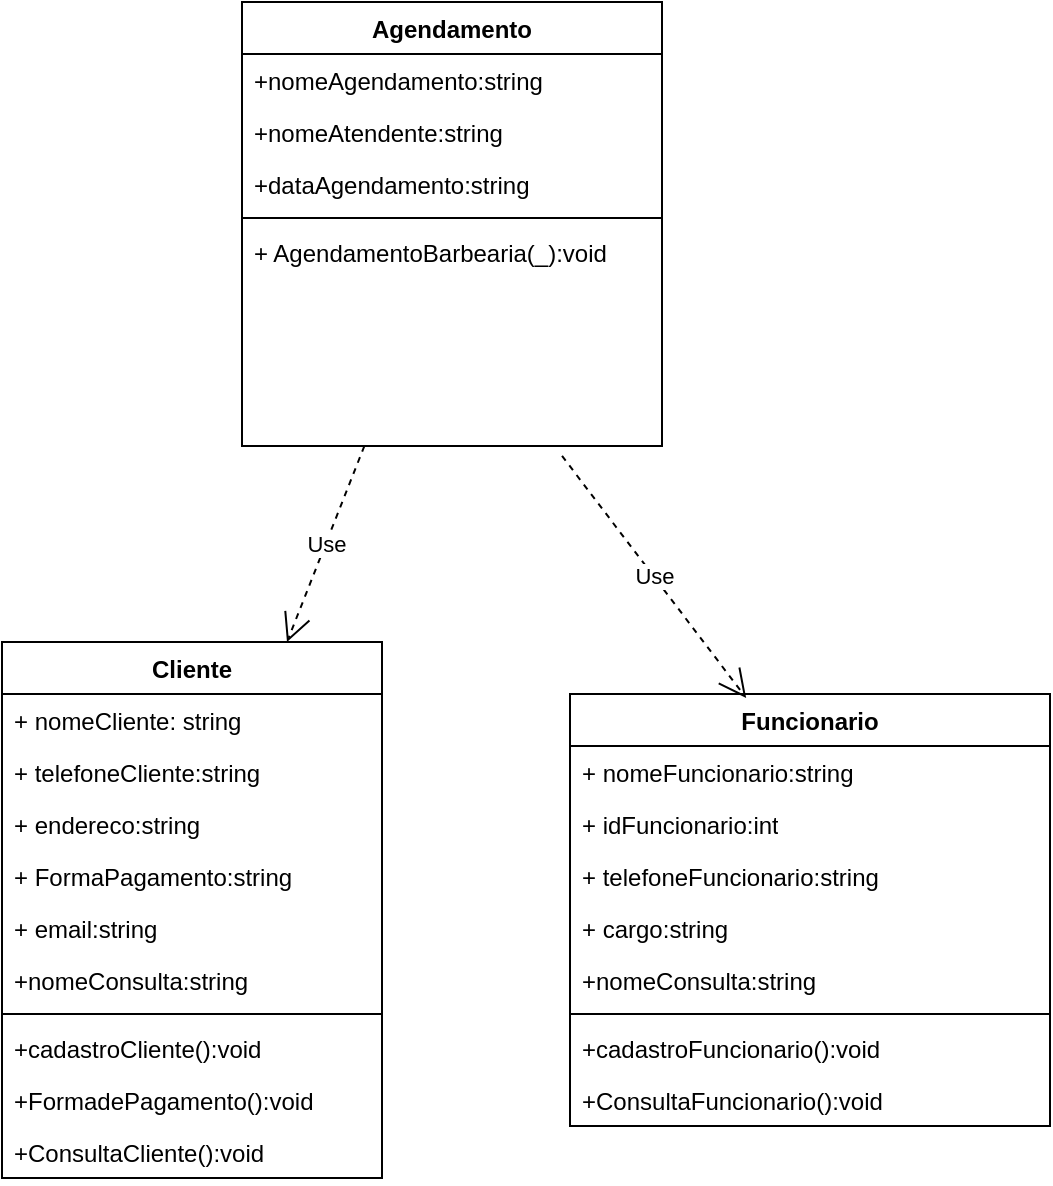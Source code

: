 <mxfile version="21.7.5" type="device">
  <diagram id="C5RBs43oDa-KdzZeNtuy" name="Page-1">
    <mxGraphModel dx="1434" dy="733" grid="1" gridSize="10" guides="1" tooltips="1" connect="1" arrows="1" fold="1" page="1" pageScale="1" pageWidth="827" pageHeight="1169" math="0" shadow="0">
      <root>
        <mxCell id="WIyWlLk6GJQsqaUBKTNV-0" />
        <mxCell id="WIyWlLk6GJQsqaUBKTNV-1" parent="WIyWlLk6GJQsqaUBKTNV-0" />
        <mxCell id="NUmAIs0rncEAsMwpYX_R-13" value="Cliente" style="swimlane;fontStyle=1;align=center;verticalAlign=top;childLayout=stackLayout;horizontal=1;startSize=26;horizontalStack=0;resizeParent=1;resizeParentMax=0;resizeLast=0;collapsible=1;marginBottom=0;whiteSpace=wrap;html=1;" parent="WIyWlLk6GJQsqaUBKTNV-1" vertex="1">
          <mxGeometry x="130" y="380" width="190" height="268" as="geometry" />
        </mxCell>
        <mxCell id="NUmAIs0rncEAsMwpYX_R-27" value="+ nomeCliente: string" style="text;strokeColor=none;fillColor=none;align=left;verticalAlign=top;spacingLeft=4;spacingRight=4;overflow=hidden;rotatable=0;points=[[0,0.5],[1,0.5]];portConstraint=eastwest;whiteSpace=wrap;html=1;" parent="NUmAIs0rncEAsMwpYX_R-13" vertex="1">
          <mxGeometry y="26" width="190" height="26" as="geometry" />
        </mxCell>
        <mxCell id="NUmAIs0rncEAsMwpYX_R-28" value="+ telefoneCliente:string" style="text;strokeColor=none;fillColor=none;align=left;verticalAlign=top;spacingLeft=4;spacingRight=4;overflow=hidden;rotatable=0;points=[[0,0.5],[1,0.5]];portConstraint=eastwest;whiteSpace=wrap;html=1;" parent="NUmAIs0rncEAsMwpYX_R-13" vertex="1">
          <mxGeometry y="52" width="190" height="26" as="geometry" />
        </mxCell>
        <mxCell id="NUmAIs0rncEAsMwpYX_R-29" value="+ endereco:string" style="text;strokeColor=none;fillColor=none;align=left;verticalAlign=top;spacingLeft=4;spacingRight=4;overflow=hidden;rotatable=0;points=[[0,0.5],[1,0.5]];portConstraint=eastwest;whiteSpace=wrap;html=1;" parent="NUmAIs0rncEAsMwpYX_R-13" vertex="1">
          <mxGeometry y="78" width="190" height="26" as="geometry" />
        </mxCell>
        <mxCell id="NUmAIs0rncEAsMwpYX_R-38" value="+ FormaPagamento:string" style="text;strokeColor=none;fillColor=none;align=left;verticalAlign=top;spacingLeft=4;spacingRight=4;overflow=hidden;rotatable=0;points=[[0,0.5],[1,0.5]];portConstraint=eastwest;whiteSpace=wrap;html=1;" parent="NUmAIs0rncEAsMwpYX_R-13" vertex="1">
          <mxGeometry y="104" width="190" height="26" as="geometry" />
        </mxCell>
        <mxCell id="ixRs9yWLq9UyDLmkh1OD-2" value="+ email:string" style="text;strokeColor=none;fillColor=none;align=left;verticalAlign=top;spacingLeft=4;spacingRight=4;overflow=hidden;rotatable=0;points=[[0,0.5],[1,0.5]];portConstraint=eastwest;whiteSpace=wrap;html=1;" vertex="1" parent="NUmAIs0rncEAsMwpYX_R-13">
          <mxGeometry y="130" width="190" height="26" as="geometry" />
        </mxCell>
        <mxCell id="ixRs9yWLq9UyDLmkh1OD-4" value="+nomeConsulta:string" style="text;strokeColor=none;fillColor=none;align=left;verticalAlign=top;spacingLeft=4;spacingRight=4;overflow=hidden;rotatable=0;points=[[0,0.5],[1,0.5]];portConstraint=eastwest;whiteSpace=wrap;html=1;" vertex="1" parent="NUmAIs0rncEAsMwpYX_R-13">
          <mxGeometry y="156" width="190" height="26" as="geometry" />
        </mxCell>
        <mxCell id="NUmAIs0rncEAsMwpYX_R-15" value="" style="line;strokeWidth=1;fillColor=none;align=left;verticalAlign=middle;spacingTop=-1;spacingLeft=3;spacingRight=3;rotatable=0;labelPosition=right;points=[];portConstraint=eastwest;strokeColor=inherit;" parent="NUmAIs0rncEAsMwpYX_R-13" vertex="1">
          <mxGeometry y="182" width="190" height="8" as="geometry" />
        </mxCell>
        <mxCell id="ixRs9yWLq9UyDLmkh1OD-1" value="+cadastroCliente():void" style="text;strokeColor=none;fillColor=none;align=left;verticalAlign=top;spacingLeft=4;spacingRight=4;overflow=hidden;rotatable=0;points=[[0,0.5],[1,0.5]];portConstraint=eastwest;whiteSpace=wrap;html=1;" vertex="1" parent="NUmAIs0rncEAsMwpYX_R-13">
          <mxGeometry y="190" width="190" height="26" as="geometry" />
        </mxCell>
        <mxCell id="NUmAIs0rncEAsMwpYX_R-16" value="+FormadePagamento():void" style="text;strokeColor=none;fillColor=none;align=left;verticalAlign=top;spacingLeft=4;spacingRight=4;overflow=hidden;rotatable=0;points=[[0,0.5],[1,0.5]];portConstraint=eastwest;whiteSpace=wrap;html=1;" parent="NUmAIs0rncEAsMwpYX_R-13" vertex="1">
          <mxGeometry y="216" width="190" height="26" as="geometry" />
        </mxCell>
        <mxCell id="ixRs9yWLq9UyDLmkh1OD-3" value="+ConsultaCliente():void" style="text;strokeColor=none;fillColor=none;align=left;verticalAlign=top;spacingLeft=4;spacingRight=4;overflow=hidden;rotatable=0;points=[[0,0.5],[1,0.5]];portConstraint=eastwest;whiteSpace=wrap;html=1;" vertex="1" parent="NUmAIs0rncEAsMwpYX_R-13">
          <mxGeometry y="242" width="190" height="26" as="geometry" />
        </mxCell>
        <mxCell id="NUmAIs0rncEAsMwpYX_R-19" value="Funcionario" style="swimlane;fontStyle=1;align=center;verticalAlign=top;childLayout=stackLayout;horizontal=1;startSize=26;horizontalStack=0;resizeParent=1;resizeParentMax=0;resizeLast=0;collapsible=1;marginBottom=0;whiteSpace=wrap;html=1;" parent="WIyWlLk6GJQsqaUBKTNV-1" vertex="1">
          <mxGeometry x="414" y="406" width="240" height="216" as="geometry" />
        </mxCell>
        <mxCell id="NUmAIs0rncEAsMwpYX_R-30" value="+ nomeFuncionario:string" style="text;strokeColor=none;fillColor=none;align=left;verticalAlign=top;spacingLeft=4;spacingRight=4;overflow=hidden;rotatable=0;points=[[0,0.5],[1,0.5]];portConstraint=eastwest;whiteSpace=wrap;html=1;" parent="NUmAIs0rncEAsMwpYX_R-19" vertex="1">
          <mxGeometry y="26" width="240" height="26" as="geometry" />
        </mxCell>
        <mxCell id="NUmAIs0rncEAsMwpYX_R-31" value="+ idFuncionario:int" style="text;strokeColor=none;fillColor=none;align=left;verticalAlign=top;spacingLeft=4;spacingRight=4;overflow=hidden;rotatable=0;points=[[0,0.5],[1,0.5]];portConstraint=eastwest;whiteSpace=wrap;html=1;" parent="NUmAIs0rncEAsMwpYX_R-19" vertex="1">
          <mxGeometry y="52" width="240" height="26" as="geometry" />
        </mxCell>
        <mxCell id="NUmAIs0rncEAsMwpYX_R-32" value="+ telefoneFuncionario:string" style="text;strokeColor=none;fillColor=none;align=left;verticalAlign=top;spacingLeft=4;spacingRight=4;overflow=hidden;rotatable=0;points=[[0,0.5],[1,0.5]];portConstraint=eastwest;whiteSpace=wrap;html=1;" parent="NUmAIs0rncEAsMwpYX_R-19" vertex="1">
          <mxGeometry y="78" width="240" height="26" as="geometry" />
        </mxCell>
        <mxCell id="NUmAIs0rncEAsMwpYX_R-33" value="+ cargo:string" style="text;strokeColor=none;fillColor=none;align=left;verticalAlign=top;spacingLeft=4;spacingRight=4;overflow=hidden;rotatable=0;points=[[0,0.5],[1,0.5]];portConstraint=eastwest;whiteSpace=wrap;html=1;" parent="NUmAIs0rncEAsMwpYX_R-19" vertex="1">
          <mxGeometry y="104" width="240" height="26" as="geometry" />
        </mxCell>
        <mxCell id="ixRs9yWLq9UyDLmkh1OD-5" value="+nomeConsulta:string" style="text;strokeColor=none;fillColor=none;align=left;verticalAlign=top;spacingLeft=4;spacingRight=4;overflow=hidden;rotatable=0;points=[[0,0.5],[1,0.5]];portConstraint=eastwest;whiteSpace=wrap;html=1;" vertex="1" parent="NUmAIs0rncEAsMwpYX_R-19">
          <mxGeometry y="130" width="240" height="26" as="geometry" />
        </mxCell>
        <mxCell id="NUmAIs0rncEAsMwpYX_R-21" value="" style="line;strokeWidth=1;fillColor=none;align=left;verticalAlign=middle;spacingTop=-1;spacingLeft=3;spacingRight=3;rotatable=0;labelPosition=right;points=[];portConstraint=eastwest;strokeColor=inherit;" parent="NUmAIs0rncEAsMwpYX_R-19" vertex="1">
          <mxGeometry y="156" width="240" height="8" as="geometry" />
        </mxCell>
        <mxCell id="ixRs9yWLq9UyDLmkh1OD-0" value="+cadastroFuncionario():void" style="text;strokeColor=none;fillColor=none;align=left;verticalAlign=top;spacingLeft=4;spacingRight=4;overflow=hidden;rotatable=0;points=[[0,0.5],[1,0.5]];portConstraint=eastwest;whiteSpace=wrap;html=1;" vertex="1" parent="NUmAIs0rncEAsMwpYX_R-19">
          <mxGeometry y="164" width="240" height="26" as="geometry" />
        </mxCell>
        <mxCell id="ixRs9yWLq9UyDLmkh1OD-6" value="+ConsultaFuncionario():void" style="text;strokeColor=none;fillColor=none;align=left;verticalAlign=top;spacingLeft=4;spacingRight=4;overflow=hidden;rotatable=0;points=[[0,0.5],[1,0.5]];portConstraint=eastwest;whiteSpace=wrap;html=1;" vertex="1" parent="NUmAIs0rncEAsMwpYX_R-19">
          <mxGeometry y="190" width="240" height="26" as="geometry" />
        </mxCell>
        <mxCell id="NUmAIs0rncEAsMwpYX_R-23" value="Agendamento" style="swimlane;fontStyle=1;align=center;verticalAlign=top;childLayout=stackLayout;horizontal=1;startSize=26;horizontalStack=0;resizeParent=1;resizeParentMax=0;resizeLast=0;collapsible=1;marginBottom=0;whiteSpace=wrap;html=1;" parent="WIyWlLk6GJQsqaUBKTNV-1" vertex="1">
          <mxGeometry x="250" y="60" width="210" height="222" as="geometry" />
        </mxCell>
        <mxCell id="NUmAIs0rncEAsMwpYX_R-39" value="+nomeAgendamento:string" style="text;strokeColor=none;fillColor=none;align=left;verticalAlign=top;spacingLeft=4;spacingRight=4;overflow=hidden;rotatable=0;points=[[0,0.5],[1,0.5]];portConstraint=eastwest;whiteSpace=wrap;html=1;" parent="NUmAIs0rncEAsMwpYX_R-23" vertex="1">
          <mxGeometry y="26" width="210" height="26" as="geometry" />
        </mxCell>
        <mxCell id="NUmAIs0rncEAsMwpYX_R-40" value="+nomeAtendente:string" style="text;strokeColor=none;fillColor=none;align=left;verticalAlign=top;spacingLeft=4;spacingRight=4;overflow=hidden;rotatable=0;points=[[0,0.5],[1,0.5]];portConstraint=eastwest;whiteSpace=wrap;html=1;" parent="NUmAIs0rncEAsMwpYX_R-23" vertex="1">
          <mxGeometry y="52" width="210" height="26" as="geometry" />
        </mxCell>
        <mxCell id="ixRs9yWLq9UyDLmkh1OD-7" value="+dataAgendamento:string" style="text;strokeColor=none;fillColor=none;align=left;verticalAlign=top;spacingLeft=4;spacingRight=4;overflow=hidden;rotatable=0;points=[[0,0.5],[1,0.5]];portConstraint=eastwest;whiteSpace=wrap;html=1;" vertex="1" parent="NUmAIs0rncEAsMwpYX_R-23">
          <mxGeometry y="78" width="210" height="26" as="geometry" />
        </mxCell>
        <mxCell id="NUmAIs0rncEAsMwpYX_R-25" value="" style="line;strokeWidth=1;fillColor=none;align=left;verticalAlign=middle;spacingTop=-1;spacingLeft=3;spacingRight=3;rotatable=0;labelPosition=right;points=[];portConstraint=eastwest;strokeColor=inherit;" parent="NUmAIs0rncEAsMwpYX_R-23" vertex="1">
          <mxGeometry y="104" width="210" height="8" as="geometry" />
        </mxCell>
        <mxCell id="NUmAIs0rncEAsMwpYX_R-26" value="+ AgendamentoBarbearia(_):void" style="text;strokeColor=none;fillColor=none;align=left;verticalAlign=top;spacingLeft=4;spacingRight=4;overflow=hidden;rotatable=0;points=[[0,0.5],[1,0.5]];portConstraint=eastwest;whiteSpace=wrap;html=1;" parent="NUmAIs0rncEAsMwpYX_R-23" vertex="1">
          <mxGeometry y="112" width="210" height="110" as="geometry" />
        </mxCell>
        <mxCell id="ixRs9yWLq9UyDLmkh1OD-8" value="Use" style="endArrow=open;endSize=12;dashed=1;html=1;rounded=0;entryX=0.75;entryY=0;entryDx=0;entryDy=0;" edge="1" parent="WIyWlLk6GJQsqaUBKTNV-1" source="NUmAIs0rncEAsMwpYX_R-23" target="NUmAIs0rncEAsMwpYX_R-13">
          <mxGeometry width="160" relative="1" as="geometry">
            <mxPoint x="330" y="380" as="sourcePoint" />
            <mxPoint x="490" y="380" as="targetPoint" />
          </mxGeometry>
        </mxCell>
        <mxCell id="ixRs9yWLq9UyDLmkh1OD-11" value="Use" style="endArrow=open;endSize=12;dashed=1;html=1;rounded=0;entryX=0.367;entryY=0.009;entryDx=0;entryDy=0;exitX=0.762;exitY=1.045;exitDx=0;exitDy=0;exitPerimeter=0;entryPerimeter=0;" edge="1" parent="WIyWlLk6GJQsqaUBKTNV-1" source="NUmAIs0rncEAsMwpYX_R-26" target="NUmAIs0rncEAsMwpYX_R-19">
          <mxGeometry width="160" relative="1" as="geometry">
            <mxPoint x="321" y="292" as="sourcePoint" />
            <mxPoint x="283" y="390" as="targetPoint" />
          </mxGeometry>
        </mxCell>
      </root>
    </mxGraphModel>
  </diagram>
</mxfile>
